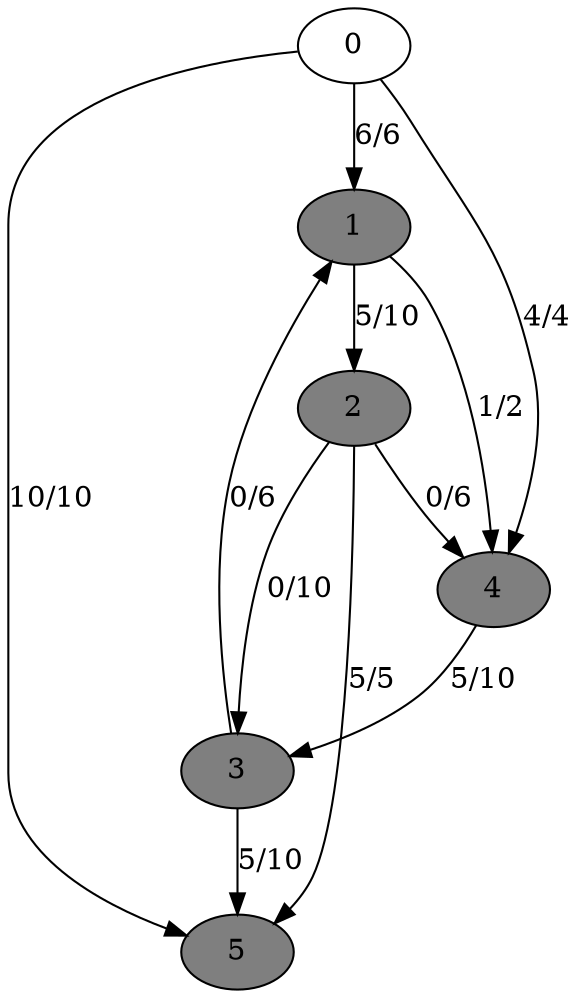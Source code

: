 digraph G {
	0[style=filled fillcolor=grey100];
	0->1[label ="6/6"] ;
	0->4[label ="4/4"] ;
	0->5[label ="10/10"] ;
	1[style=filled fillcolor=grey50];
	1->2[label ="5/10"] ;
	1->4[label ="1/2"] ;
	2[style=filled fillcolor=grey50];
	2->3[label ="0/10"] ;
	2->4[label ="0/6"] ;
	2->5[label ="5/5"] ;
	3[style=filled fillcolor=grey50];
	3->1[label ="0/6"] ;
	3->5[label ="5/10"] ;
	4[style=filled fillcolor=grey50];
	4->3[label ="5/10"] ;
	5[style=filled fillcolor=grey50];
}
